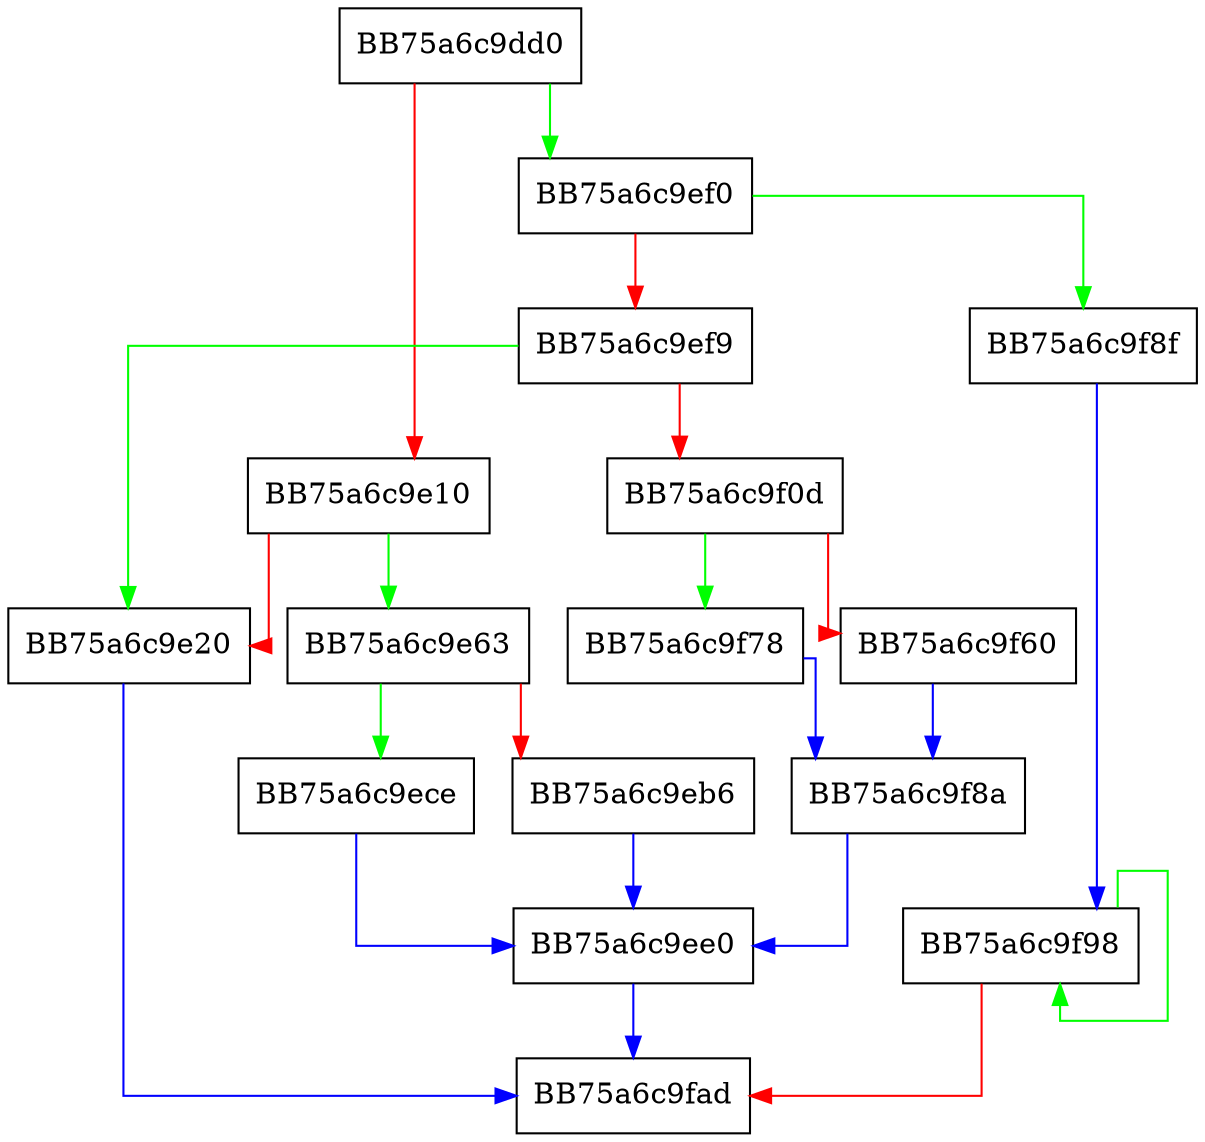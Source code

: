 digraph SSE4_pabsd {
  node [shape="box"];
  graph [splines=ortho];
  BB75a6c9dd0 -> BB75a6c9ef0 [color="green"];
  BB75a6c9dd0 -> BB75a6c9e10 [color="red"];
  BB75a6c9e10 -> BB75a6c9e63 [color="green"];
  BB75a6c9e10 -> BB75a6c9e20 [color="red"];
  BB75a6c9e20 -> BB75a6c9fad [color="blue"];
  BB75a6c9e63 -> BB75a6c9ece [color="green"];
  BB75a6c9e63 -> BB75a6c9eb6 [color="red"];
  BB75a6c9eb6 -> BB75a6c9ee0 [color="blue"];
  BB75a6c9ece -> BB75a6c9ee0 [color="blue"];
  BB75a6c9ee0 -> BB75a6c9fad [color="blue"];
  BB75a6c9ef0 -> BB75a6c9f8f [color="green"];
  BB75a6c9ef0 -> BB75a6c9ef9 [color="red"];
  BB75a6c9ef9 -> BB75a6c9e20 [color="green"];
  BB75a6c9ef9 -> BB75a6c9f0d [color="red"];
  BB75a6c9f0d -> BB75a6c9f78 [color="green"];
  BB75a6c9f0d -> BB75a6c9f60 [color="red"];
  BB75a6c9f60 -> BB75a6c9f8a [color="blue"];
  BB75a6c9f78 -> BB75a6c9f8a [color="blue"];
  BB75a6c9f8a -> BB75a6c9ee0 [color="blue"];
  BB75a6c9f8f -> BB75a6c9f98 [color="blue"];
  BB75a6c9f98 -> BB75a6c9f98 [color="green"];
  BB75a6c9f98 -> BB75a6c9fad [color="red"];
}